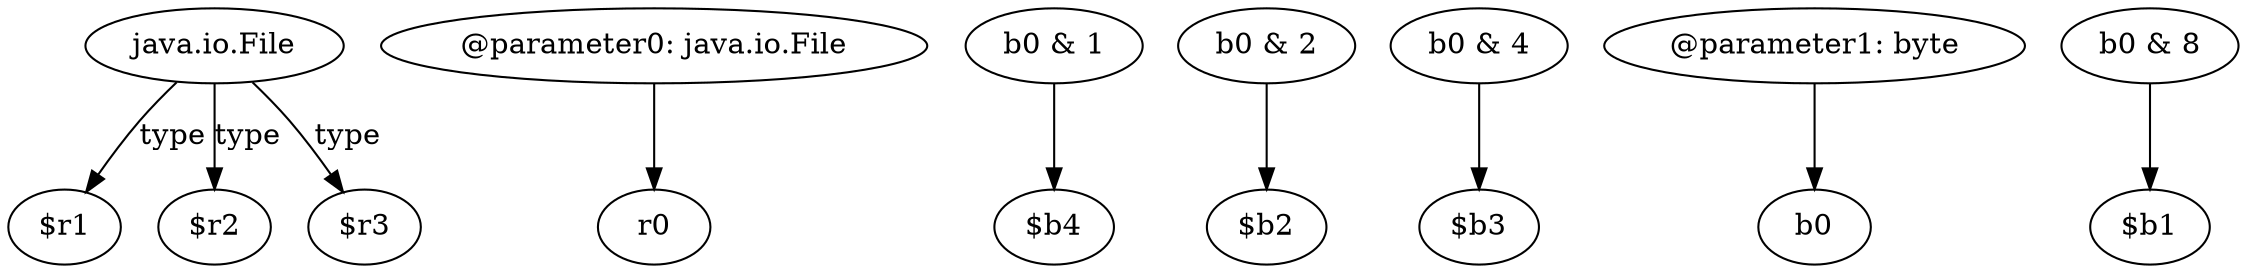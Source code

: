 digraph g {
0[label="java.io.File"]
1[label="$r1"]
0->1[label="type"]
2[label="$r2"]
0->2[label="type"]
3[label="$r3"]
0->3[label="type"]
4[label="@parameter0: java.io.File"]
5[label="r0"]
4->5[label=""]
6[label="b0 & 1"]
7[label="$b4"]
6->7[label=""]
8[label="b0 & 2"]
9[label="$b2"]
8->9[label=""]
10[label="b0 & 4"]
11[label="$b3"]
10->11[label=""]
12[label="@parameter1: byte"]
13[label="b0"]
12->13[label=""]
14[label="b0 & 8"]
15[label="$b1"]
14->15[label=""]
}